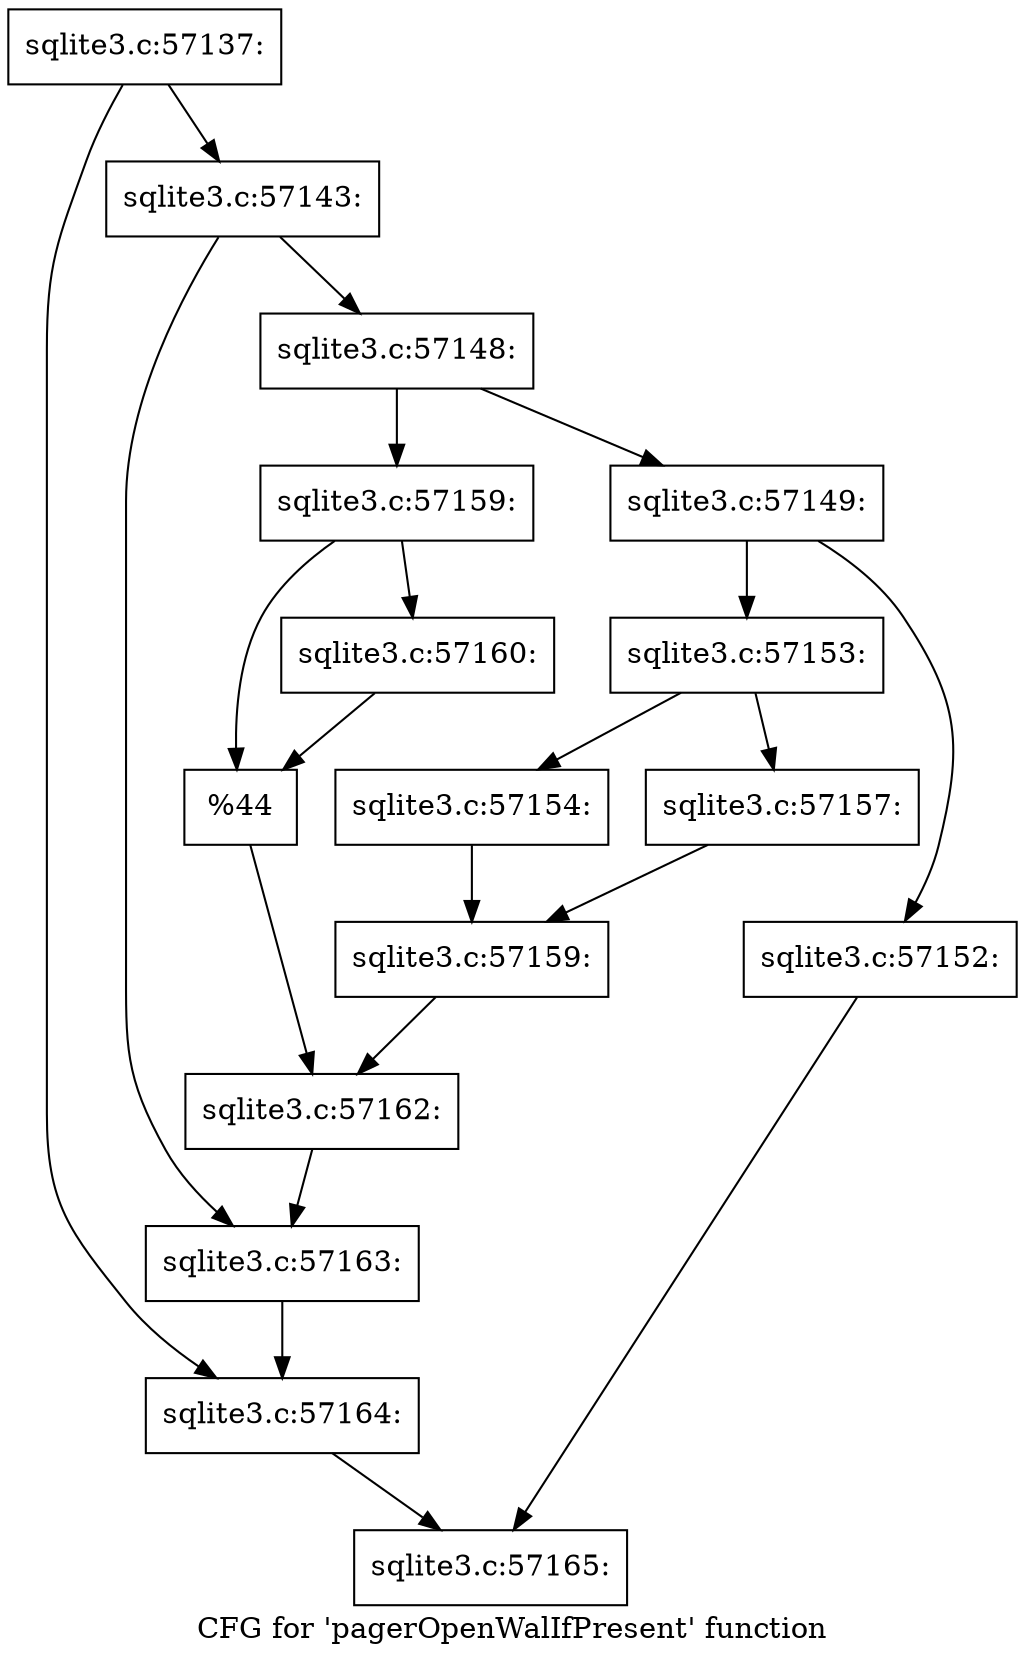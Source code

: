 digraph "CFG for 'pagerOpenWalIfPresent' function" {
	label="CFG for 'pagerOpenWalIfPresent' function";

	Node0x55c0f7715700 [shape=record,label="{sqlite3.c:57137:}"];
	Node0x55c0f7715700 -> Node0x55c0f6711f90;
	Node0x55c0f7715700 -> Node0x55c0f6711e80;
	Node0x55c0f6711e80 [shape=record,label="{sqlite3.c:57143:}"];
	Node0x55c0f6711e80 -> Node0x55c0f67132e0;
	Node0x55c0f6711e80 -> Node0x55c0f6713330;
	Node0x55c0f67132e0 [shape=record,label="{sqlite3.c:57148:}"];
	Node0x55c0f67132e0 -> Node0x55c0f773d0c0;
	Node0x55c0f67132e0 -> Node0x55c0f773d160;
	Node0x55c0f773d0c0 [shape=record,label="{sqlite3.c:57149:}"];
	Node0x55c0f773d0c0 -> Node0x55c0f773da00;
	Node0x55c0f773d0c0 -> Node0x55c0f773da50;
	Node0x55c0f773da00 [shape=record,label="{sqlite3.c:57152:}"];
	Node0x55c0f773da00 -> Node0x55c0f67110b0;
	Node0x55c0f773da50 [shape=record,label="{sqlite3.c:57153:}"];
	Node0x55c0f773da50 -> Node0x55c0f773def0;
	Node0x55c0f773da50 -> Node0x55c0f773df90;
	Node0x55c0f773def0 [shape=record,label="{sqlite3.c:57154:}"];
	Node0x55c0f773def0 -> Node0x55c0f773df40;
	Node0x55c0f773df90 [shape=record,label="{sqlite3.c:57157:}"];
	Node0x55c0f773df90 -> Node0x55c0f773df40;
	Node0x55c0f773df40 [shape=record,label="{sqlite3.c:57159:}"];
	Node0x55c0f773df40 -> Node0x55c0f773d110;
	Node0x55c0f773d160 [shape=record,label="{sqlite3.c:57159:}"];
	Node0x55c0f773d160 -> Node0x55c0f773ef20;
	Node0x55c0f773d160 -> Node0x55c0f773ef70;
	Node0x55c0f773ef20 [shape=record,label="{sqlite3.c:57160:}"];
	Node0x55c0f773ef20 -> Node0x55c0f773ef70;
	Node0x55c0f773ef70 [shape=record,label="{%44}"];
	Node0x55c0f773ef70 -> Node0x55c0f773d110;
	Node0x55c0f773d110 [shape=record,label="{sqlite3.c:57162:}"];
	Node0x55c0f773d110 -> Node0x55c0f6713330;
	Node0x55c0f6713330 [shape=record,label="{sqlite3.c:57163:}"];
	Node0x55c0f6713330 -> Node0x55c0f6711f90;
	Node0x55c0f6711f90 [shape=record,label="{sqlite3.c:57164:}"];
	Node0x55c0f6711f90 -> Node0x55c0f67110b0;
	Node0x55c0f67110b0 [shape=record,label="{sqlite3.c:57165:}"];
}
